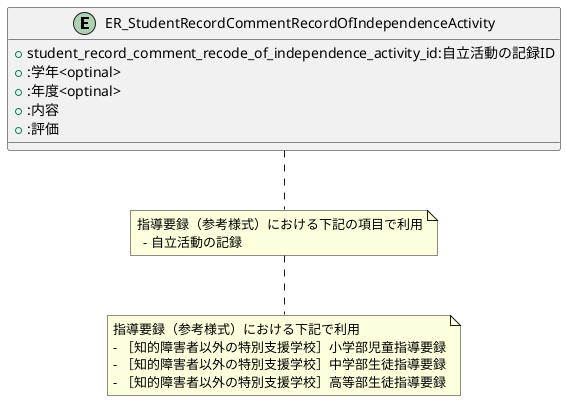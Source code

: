 @startuml

entity "ER_StudentRecordCommentRecordOfIndependenceActivity"{
    + student_record_comment_recode_of_independence_activity_id:自立活動の記録ID
    + :学年<optinal>
    + :年度<optinal>
    + :内容
    + :評価
}

note bottom
指導要録（参考様式）における下記の項目で利用
  - 自立活動の記録
end note

note bottom
指導要録（参考様式）における下記で利用
- ［知的障害者以外の特別支援学校］小学部児童指導要録
- ［知的障害者以外の特別支援学校］中学部生徒指導要録
- ［知的障害者以外の特別支援学校］高等部生徒指導要録
end note

@enduml